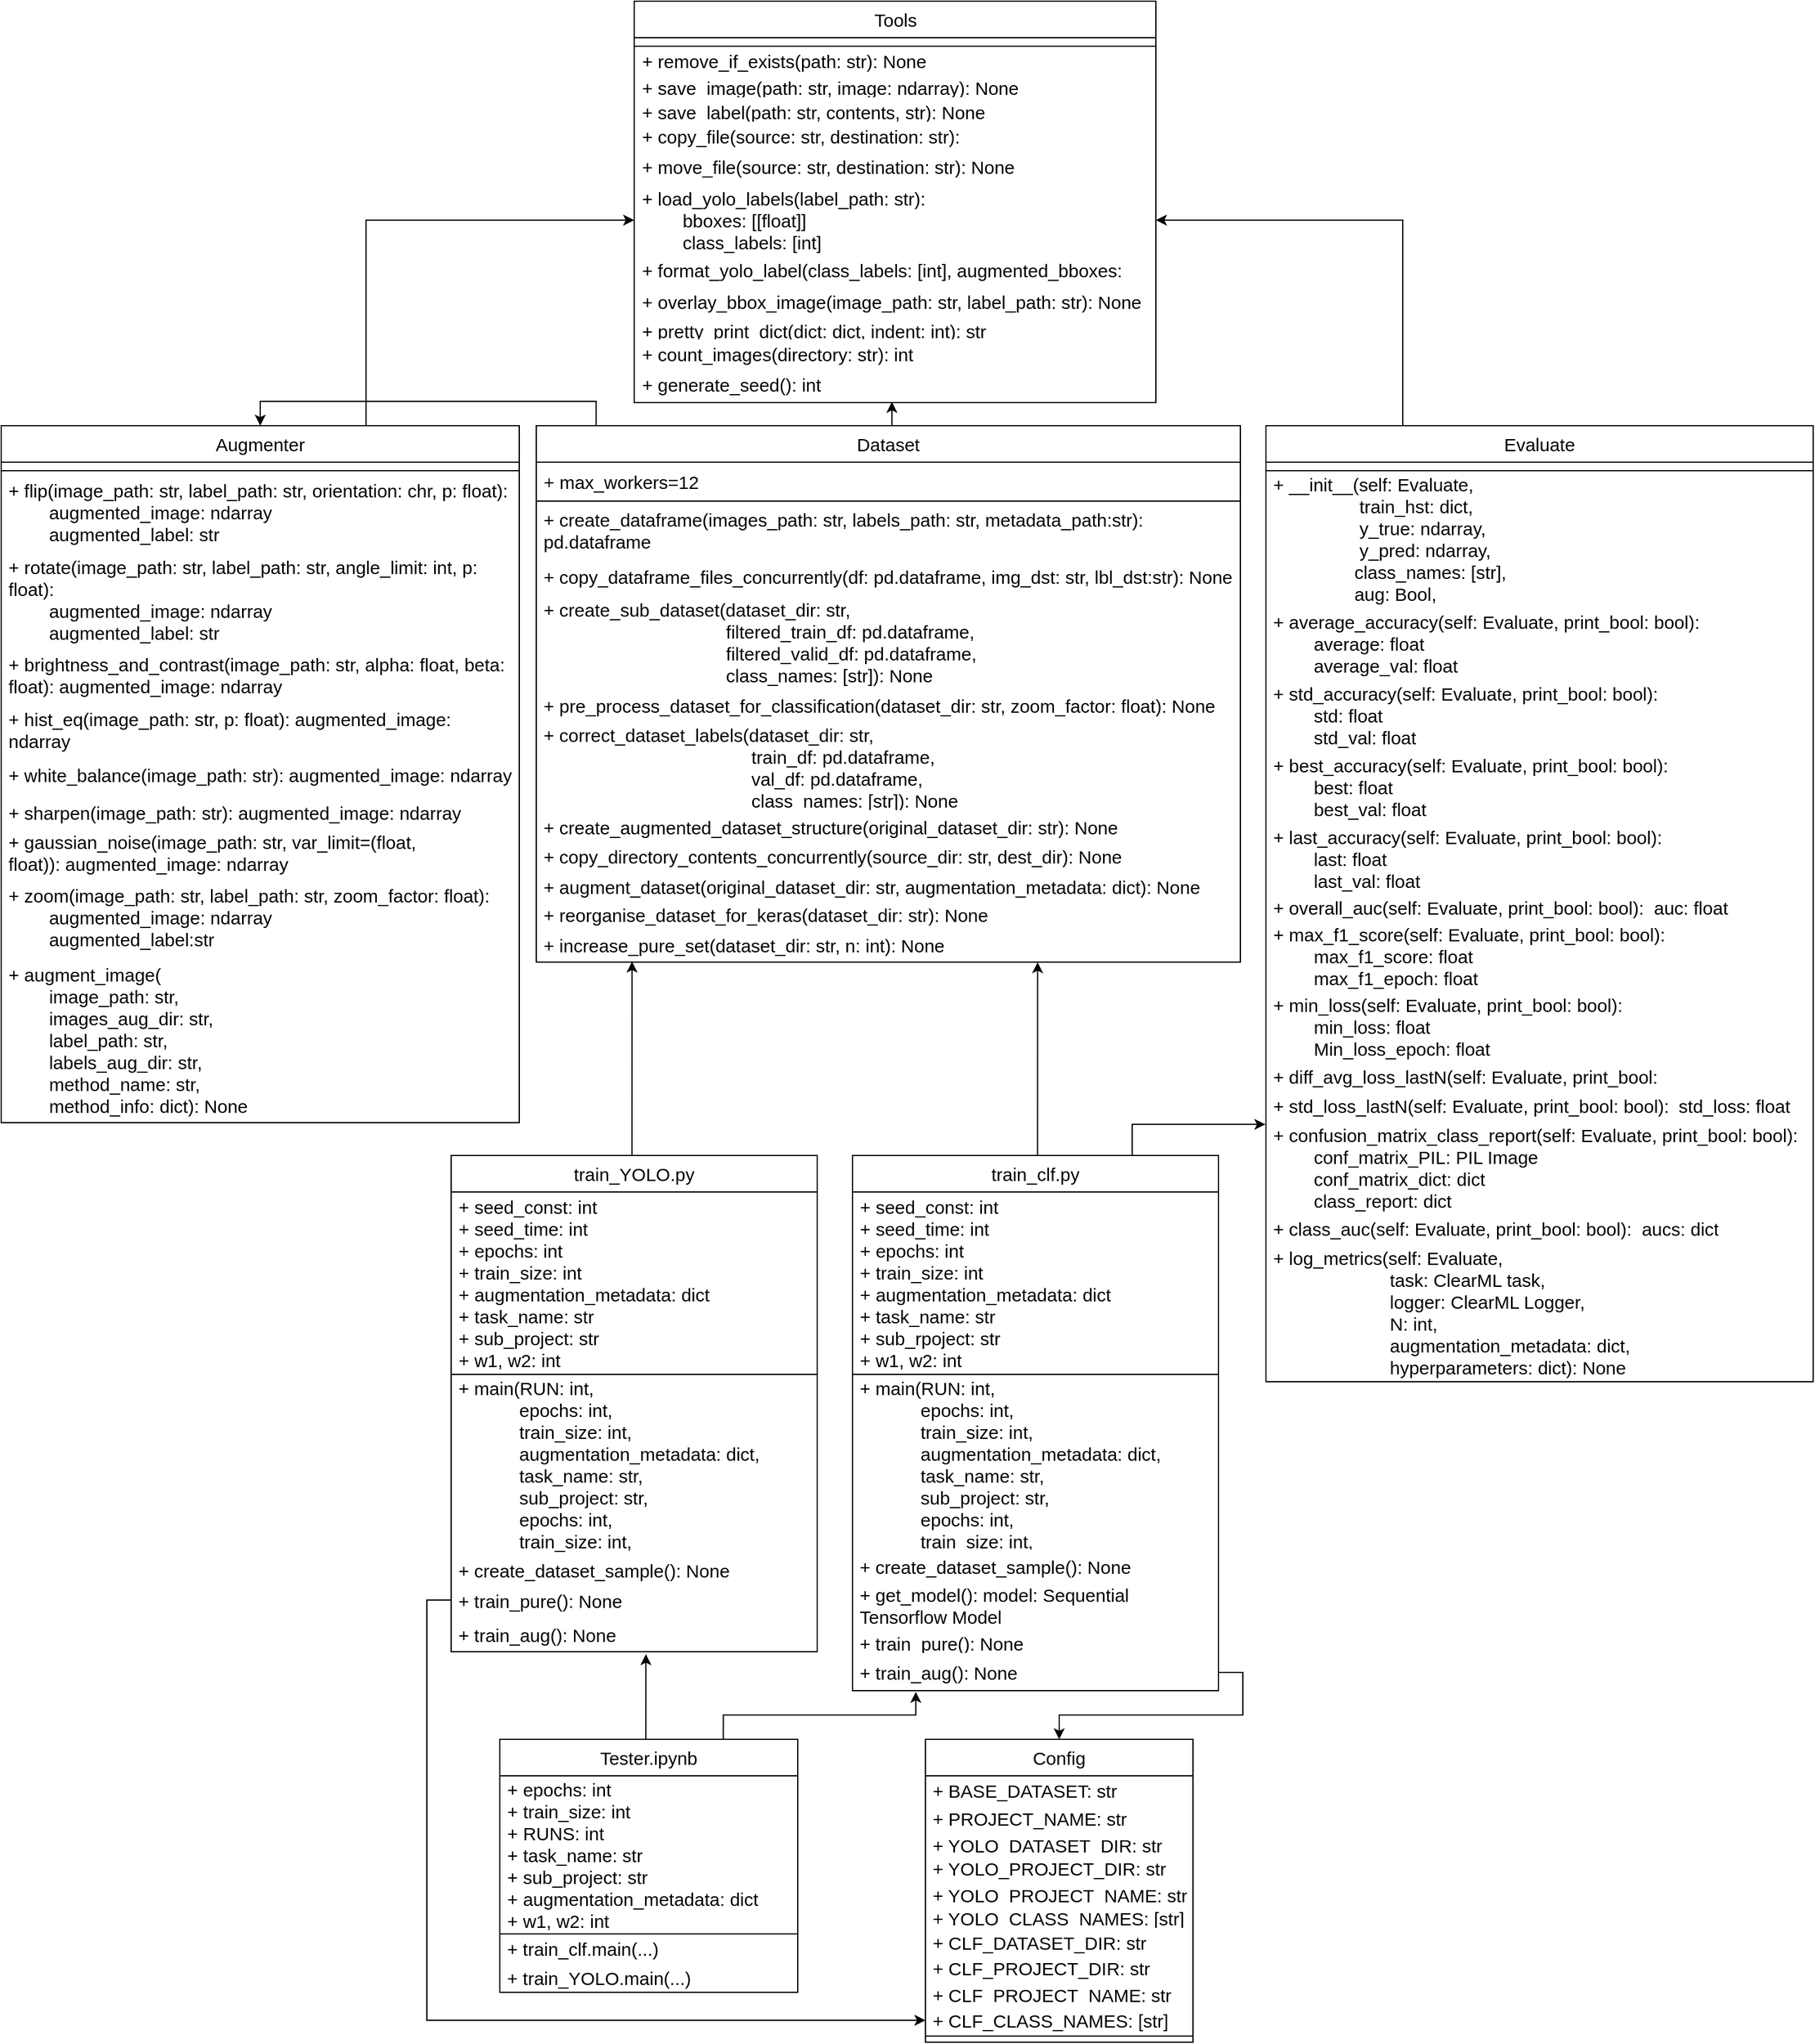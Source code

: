 <mxfile version="24.4.8" type="device">
  <diagram name="Page-1" id="jwdiSO0T2RPL26EpH5Y4">
    <mxGraphModel dx="4148" dy="2392" grid="0" gridSize="10" guides="1" tooltips="1" connect="1" arrows="1" fold="1" page="1" pageScale="1" pageWidth="3300" pageHeight="4681" math="0" shadow="0">
      <root>
        <mxCell id="0" />
        <mxCell id="1" parent="0" />
        <mxCell id="nGlid799hZtoj7pSC51s-5" value="Tools" style="swimlane;fontStyle=0;childLayout=stackLayout;horizontal=1;startSize=30;horizontalStack=0;resizeParent=1;resizeParentMax=0;resizeLast=0;collapsible=1;marginBottom=0;whiteSpace=wrap;html=1;fontSize=15;" parent="1" vertex="1">
          <mxGeometry x="950.5" y="21" width="429" height="330" as="geometry">
            <mxRectangle x="72" y="30" width="63" height="30" as="alternateBounds" />
          </mxGeometry>
        </mxCell>
        <mxCell id="nGlid799hZtoj7pSC51s-9" value="" style="rounded=0;whiteSpace=wrap;html=1;fontStyle=0;fontSize=15;" parent="nGlid799hZtoj7pSC51s-5" vertex="1">
          <mxGeometry y="30" width="429" height="7" as="geometry" />
        </mxCell>
        <mxCell id="nGlid799hZtoj7pSC51s-6" value="+ remove_if_exists(path: str): None" style="text;strokeColor=none;fillColor=none;align=left;verticalAlign=middle;spacingLeft=4;spacingRight=4;overflow=hidden;points=[[0,0.5],[1,0.5]];portConstraint=eastwest;rotatable=0;whiteSpace=wrap;html=1;fontStyle=0;fontSize=15;" parent="nGlid799hZtoj7pSC51s-5" vertex="1">
          <mxGeometry y="37" width="429" height="23" as="geometry" />
        </mxCell>
        <mxCell id="nGlid799hZtoj7pSC51s-7" value="+ save_image(path: str, image: ndarray): None" style="text;strokeColor=none;fillColor=none;align=left;verticalAlign=middle;spacingLeft=4;spacingRight=4;overflow=hidden;points=[[0,0.5],[1,0.5]];portConstraint=eastwest;rotatable=0;whiteSpace=wrap;html=1;fontStyle=0;fontSize=15;" parent="nGlid799hZtoj7pSC51s-5" vertex="1">
          <mxGeometry y="60" width="429" height="20" as="geometry" />
        </mxCell>
        <mxCell id="nGlid799hZtoj7pSC51s-8" value="+ save_label(path: str, contents, str): None" style="text;strokeColor=none;fillColor=none;align=left;verticalAlign=middle;spacingLeft=4;spacingRight=4;overflow=hidden;points=[[0,0.5],[1,0.5]];portConstraint=eastwest;rotatable=0;whiteSpace=wrap;html=1;fontStyle=0;fontSize=15;" parent="nGlid799hZtoj7pSC51s-5" vertex="1">
          <mxGeometry y="80" width="429" height="20" as="geometry" />
        </mxCell>
        <mxCell id="nGlid799hZtoj7pSC51s-13" value="+ copy_file(source: str, destination: str): None&lt;span style=&quot;color: rgba(0, 0, 0, 0); font-family: monospace; font-size: 15px; text-wrap: nowrap;&quot;&gt;%3CmxGraphModel%3E%3Croot%3E%3CmxCell%20id%3D%220%22%2F%3E%3CmxCell%20id%3D%221%22%20parent%3D%220%22%2F%3E%3CmxCell%20id%3D%222%22%20value%3D%22%2B%20save_label(path%2C%20contents)%22%20style%3D%22text%3BstrokeColor%3Dnone%3BfillColor%3Dnone%3Balign%3Dleft%3BverticalAlign%3Dmiddle%3BspacingLeft%3D4%3BspacingRight%3D4%3Boverflow%3Dhidden%3Bpoints%3D%5B%5B0%2C0.5%5D%2C%5B1%2C0.5%5D%5D%3BportConstraint%3Deastwest%3Brotatable%3D0%3BwhiteSpace%3Dwrap%3Bhtml%3D1%3B%22%20vertex%3D%221%22%20parent%3D%221%22%3E%3CmxGeometry%20x%3D%2272%22%20y%3D%22127%22%20width%3D%22248%22%20height%3D%2230%22%20as%3D%22geometry%22%2F%3E%3C%2FmxCell%3E%3C%2Froot%3E%3C%2FmxGraphModel%3E&lt;/span&gt;" style="text;strokeColor=none;fillColor=none;align=left;verticalAlign=middle;spacingLeft=4;spacingRight=4;overflow=hidden;points=[[0,0.5],[1,0.5]];portConstraint=eastwest;rotatable=0;whiteSpace=wrap;html=1;fontStyle=0;fontSize=15;" parent="nGlid799hZtoj7pSC51s-5" vertex="1">
          <mxGeometry y="100" width="429" height="22" as="geometry" />
        </mxCell>
        <mxCell id="nGlid799hZtoj7pSC51s-14" value="+ move_file(source: str, destination: str): None" style="text;strokeColor=none;fillColor=none;align=left;verticalAlign=middle;spacingLeft=4;spacingRight=4;overflow=hidden;points=[[0,0.5],[1,0.5]];portConstraint=eastwest;rotatable=0;whiteSpace=wrap;html=1;fontStyle=0;fontSize=15;" parent="nGlid799hZtoj7pSC51s-5" vertex="1">
          <mxGeometry y="122" width="429" height="28" as="geometry" />
        </mxCell>
        <mxCell id="nGlid799hZtoj7pSC51s-15" value="+ load_yolo_labels(label_path: str): &lt;br style=&quot;font-size: 15px;&quot;&gt;&lt;span style=&quot;white-space: pre; font-size: 15px;&quot;&gt;&#x9;&lt;/span&gt;bboxes: [[float]]&lt;br style=&quot;font-size: 15px;&quot;&gt;&lt;span style=&quot;white-space: pre; font-size: 15px;&quot;&gt;&#x9;&lt;/span&gt;class_labels: [int]" style="text;strokeColor=none;fillColor=none;align=left;verticalAlign=middle;spacingLeft=4;spacingRight=4;overflow=hidden;points=[[0,0.5],[1,0.5]];portConstraint=eastwest;rotatable=0;whiteSpace=wrap;html=1;fontStyle=0;fontSize=15;" parent="nGlid799hZtoj7pSC51s-5" vertex="1">
          <mxGeometry y="150" width="429" height="60" as="geometry" />
        </mxCell>
        <mxCell id="nGlid799hZtoj7pSC51s-16" value="+ format_yolo_label(class_labels: [int], augmented_bboxes: [[float]]): str" style="text;strokeColor=none;fillColor=none;align=left;verticalAlign=middle;spacingLeft=4;spacingRight=4;overflow=hidden;points=[[0,0.5],[1,0.5]];portConstraint=eastwest;rotatable=0;whiteSpace=wrap;html=1;fontStyle=0;fontSize=15;" parent="nGlid799hZtoj7pSC51s-5" vertex="1">
          <mxGeometry y="210" width="429" height="23" as="geometry" />
        </mxCell>
        <mxCell id="nGlid799hZtoj7pSC51s-17" value="+ overlay_bbox_image(image_path: str, label_path: str): None" style="text;strokeColor=none;fillColor=none;align=left;verticalAlign=middle;spacingLeft=4;spacingRight=4;overflow=hidden;points=[[0,0.5],[1,0.5]];portConstraint=eastwest;rotatable=0;whiteSpace=wrap;html=1;fontStyle=0;fontSize=15;" parent="nGlid799hZtoj7pSC51s-5" vertex="1">
          <mxGeometry y="233" width="429" height="27" as="geometry" />
        </mxCell>
        <mxCell id="nGlid799hZtoj7pSC51s-18" value="+ pretty_print_dict(dict: dict, indent: int): str" style="text;strokeColor=none;fillColor=none;align=left;verticalAlign=middle;spacingLeft=4;spacingRight=4;overflow=hidden;points=[[0,0.5],[1,0.5]];portConstraint=eastwest;rotatable=0;whiteSpace=wrap;html=1;fontStyle=0;fontSize=15;" parent="nGlid799hZtoj7pSC51s-5" vertex="1">
          <mxGeometry y="260" width="429" height="19" as="geometry" />
        </mxCell>
        <mxCell id="nGlid799hZtoj7pSC51s-19" value="+ count_images(directory: str): int" style="text;strokeColor=none;fillColor=none;align=left;verticalAlign=middle;spacingLeft=4;spacingRight=4;overflow=hidden;points=[[0,0.5],[1,0.5]];portConstraint=eastwest;rotatable=0;whiteSpace=wrap;html=1;fontStyle=0;fontSize=15;" parent="nGlid799hZtoj7pSC51s-5" vertex="1">
          <mxGeometry y="279" width="429" height="21" as="geometry" />
        </mxCell>
        <mxCell id="nGlid799hZtoj7pSC51s-20" value="+ generate_seed(): int" style="text;strokeColor=none;fillColor=none;align=left;verticalAlign=middle;spacingLeft=4;spacingRight=4;overflow=hidden;points=[[0,0.5],[1,0.5]];portConstraint=eastwest;rotatable=0;whiteSpace=wrap;html=1;fontStyle=0;fontSize=15;" parent="nGlid799hZtoj7pSC51s-5" vertex="1">
          <mxGeometry y="300" width="429" height="30" as="geometry" />
        </mxCell>
        <mxCell id="xS9U4MmgXTDxuair34R1-1" style="edgeStyle=orthogonalEdgeStyle;rounded=0;orthogonalLoop=1;jettySize=auto;html=1;exitX=0.75;exitY=0;exitDx=0;exitDy=0;entryX=0;entryY=0.5;entryDx=0;entryDy=0;" parent="1" source="nGlid799hZtoj7pSC51s-21" target="nGlid799hZtoj7pSC51s-15" edge="1">
          <mxGeometry relative="1" as="geometry">
            <Array as="points">
              <mxPoint x="730" y="370" />
              <mxPoint x="730" y="201" />
            </Array>
          </mxGeometry>
        </mxCell>
        <mxCell id="nGlid799hZtoj7pSC51s-21" value="Augmenter" style="swimlane;fontStyle=0;childLayout=stackLayout;horizontal=1;startSize=30;horizontalStack=0;resizeParent=1;resizeParentMax=0;resizeLast=0;collapsible=1;marginBottom=0;whiteSpace=wrap;html=1;fontSize=15;" parent="1" vertex="1">
          <mxGeometry x="430" y="370" width="426" height="573" as="geometry">
            <mxRectangle x="72" y="30" width="63" height="30" as="alternateBounds" />
          </mxGeometry>
        </mxCell>
        <mxCell id="nGlid799hZtoj7pSC51s-22" value="" style="rounded=0;whiteSpace=wrap;html=1;fontStyle=0;fontSize=15;" parent="nGlid799hZtoj7pSC51s-21" vertex="1">
          <mxGeometry y="30" width="426" height="7" as="geometry" />
        </mxCell>
        <mxCell id="nGlid799hZtoj7pSC51s-23" value="+ flip(image_path: str, label_path: str, orientation: chr, p: float):&lt;br style=&quot;font-size: 15px;&quot;&gt;&lt;span style=&quot;white-space: pre; font-size: 15px;&quot;&gt;&#x9;&lt;/span&gt;augmented_image: ndarray&lt;div style=&quot;font-size: 15px;&quot;&gt;&lt;span style=&quot;white-space: pre; font-size: 15px;&quot;&gt;&#x9;&lt;/span&gt;augmented_label: str&lt;br style=&quot;font-size: 15px;&quot;&gt;&lt;/div&gt;" style="text;strokeColor=none;fillColor=none;align=left;verticalAlign=middle;spacingLeft=4;spacingRight=4;overflow=hidden;points=[[0,0.5],[1,0.5]];portConstraint=eastwest;rotatable=0;whiteSpace=wrap;html=1;fontStyle=0;fontSize=15;" parent="nGlid799hZtoj7pSC51s-21" vertex="1">
          <mxGeometry y="37" width="426" height="68" as="geometry" />
        </mxCell>
        <mxCell id="nGlid799hZtoj7pSC51s-34" value="+ rotate(image_path: str, label_path: str, angle_limit: int, p: float):&lt;br style=&quot;font-size: 15px;&quot;&gt;&lt;span style=&quot;white-space: pre; font-size: 15px;&quot;&gt;&#x9;&lt;/span&gt;augmented_image: ndarray&lt;div style=&quot;font-size: 15px;&quot;&gt;&lt;span style=&quot;white-space: pre; font-size: 15px;&quot;&gt;&#x9;&lt;/span&gt;augmented_label: str&lt;br style=&quot;font-size: 15px;&quot;&gt;&lt;/div&gt;" style="text;strokeColor=none;fillColor=none;align=left;verticalAlign=middle;spacingLeft=4;spacingRight=4;overflow=hidden;points=[[0,0.5],[1,0.5]];portConstraint=eastwest;rotatable=0;whiteSpace=wrap;html=1;fontStyle=0;fontSize=15;" parent="nGlid799hZtoj7pSC51s-21" vertex="1">
          <mxGeometry y="105" width="426" height="75" as="geometry" />
        </mxCell>
        <mxCell id="nGlid799hZtoj7pSC51s-35" value="+ brightness_and_contrast(image_path: str, alpha: float, beta: float):&amp;nbsp;augmented_image: ndarray" style="text;strokeColor=none;fillColor=none;align=left;verticalAlign=middle;spacingLeft=4;spacingRight=4;overflow=hidden;points=[[0,0.5],[1,0.5]];portConstraint=eastwest;rotatable=0;whiteSpace=wrap;html=1;fontStyle=0;fontSize=15;" parent="nGlid799hZtoj7pSC51s-21" vertex="1">
          <mxGeometry y="180" width="426" height="50" as="geometry" />
        </mxCell>
        <mxCell id="nGlid799hZtoj7pSC51s-36" value="+ hist_eq(image_path: str, p: float): augmented_image: ndarray" style="text;strokeColor=none;fillColor=none;align=left;verticalAlign=middle;spacingLeft=4;spacingRight=4;overflow=hidden;points=[[0,0.5],[1,0.5]];portConstraint=eastwest;rotatable=0;whiteSpace=wrap;html=1;fontStyle=0;fontSize=15;" parent="nGlid799hZtoj7pSC51s-21" vertex="1">
          <mxGeometry y="230" width="426" height="40" as="geometry" />
        </mxCell>
        <mxCell id="nGlid799hZtoj7pSC51s-37" value="+ white_balance(image_path: str): augmented_image: ndarray" style="text;strokeColor=none;fillColor=none;align=left;verticalAlign=middle;spacingLeft=4;spacingRight=4;overflow=hidden;points=[[0,0.5],[1,0.5]];portConstraint=eastwest;rotatable=0;whiteSpace=wrap;html=1;fontStyle=0;fontSize=15;" parent="nGlid799hZtoj7pSC51s-21" vertex="1">
          <mxGeometry y="270" width="426" height="34" as="geometry" />
        </mxCell>
        <mxCell id="nGlid799hZtoj7pSC51s-38" value="+ sharpen(image_path: str): augmented_image: ndarray" style="text;strokeColor=none;fillColor=none;align=left;verticalAlign=middle;spacingLeft=4;spacingRight=4;overflow=hidden;points=[[0,0.5],[1,0.5]];portConstraint=eastwest;rotatable=0;whiteSpace=wrap;html=1;fontStyle=0;fontSize=15;" parent="nGlid799hZtoj7pSC51s-21" vertex="1">
          <mxGeometry y="304" width="426" height="27" as="geometry" />
        </mxCell>
        <mxCell id="nGlid799hZtoj7pSC51s-39" value="+ gaussian_noise(image_path: str, var_limit=(float, float)):&amp;nbsp;augmented_image: ndarray" style="text;strokeColor=none;fillColor=none;align=left;verticalAlign=middle;spacingLeft=4;spacingRight=4;overflow=hidden;points=[[0,0.5],[1,0.5]];portConstraint=eastwest;rotatable=0;whiteSpace=wrap;html=1;fontStyle=0;fontSize=15;" parent="nGlid799hZtoj7pSC51s-21" vertex="1">
          <mxGeometry y="331" width="426" height="40" as="geometry" />
        </mxCell>
        <mxCell id="nGlid799hZtoj7pSC51s-40" value="+ zoom(image_path: str, label_path: str, zoom_factor: float):&lt;br style=&quot;font-size: 15px;&quot;&gt;&lt;span style=&quot;white-space: pre; font-size: 15px;&quot;&gt;&#x9;&lt;/span&gt;augmented_image: ndarray&lt;div style=&quot;font-size: 15px;&quot;&gt;&lt;span style=&quot;white-space: pre; font-size: 15px;&quot;&gt;&#x9;&lt;/span&gt;augmented_label:str&lt;br style=&quot;font-size: 15px;&quot;&gt;&lt;/div&gt;" style="text;strokeColor=none;fillColor=none;align=left;verticalAlign=middle;spacingLeft=4;spacingRight=4;overflow=hidden;points=[[0,0.5],[1,0.5]];portConstraint=eastwest;rotatable=0;whiteSpace=wrap;html=1;fontStyle=0;fontSize=15;" parent="nGlid799hZtoj7pSC51s-21" vertex="1">
          <mxGeometry y="371" width="426" height="66" as="geometry" />
        </mxCell>
        <mxCell id="nGlid799hZtoj7pSC51s-42" value="+ augment_image(&lt;div style=&quot;font-size: 15px;&quot;&gt;&lt;span style=&quot;white-space: pre; font-size: 15px;&quot;&gt;&#x9;&lt;/span&gt;image_path: str,&amp;nbsp;&lt;/div&gt;&lt;div style=&quot;font-size: 15px;&quot;&gt;&lt;span style=&quot;white-space: pre; font-size: 15px;&quot;&gt;&#x9;&lt;/span&gt;images_aug_dir: str,&amp;nbsp;&lt;/div&gt;&lt;div style=&quot;font-size: 15px;&quot;&gt;&lt;span style=&quot;white-space: pre; font-size: 15px;&quot;&gt;&#x9;&lt;/span&gt;label_path: str,&lt;/div&gt;&lt;div style=&quot;font-size: 15px;&quot;&gt;&lt;span style=&quot;white-space: pre; font-size: 15px;&quot;&gt;&#x9;&lt;/span&gt;labels_aug_dir: str,&amp;nbsp;&lt;br style=&quot;font-size: 15px;&quot;&gt;&lt;/div&gt;&lt;div style=&quot;font-size: 15px;&quot;&gt;&lt;span style=&quot;white-space: pre; font-size: 15px;&quot;&gt;&#x9;&lt;/span&gt;method_name: str,&amp;nbsp;&lt;br style=&quot;font-size: 15px;&quot;&gt;&lt;/div&gt;&lt;div style=&quot;font-size: 15px;&quot;&gt;&lt;span style=&quot;white-space: pre; font-size: 15px;&quot;&gt;&#x9;&lt;/span&gt;method_info: dict): None&lt;/div&gt;" style="text;strokeColor=none;fillColor=none;align=left;verticalAlign=middle;spacingLeft=4;spacingRight=4;overflow=hidden;points=[[0,0.5],[1,0.5]];portConstraint=eastwest;rotatable=0;whiteSpace=wrap;html=1;fontStyle=0;fontSize=15;" parent="nGlid799hZtoj7pSC51s-21" vertex="1">
          <mxGeometry y="437" width="426" height="136" as="geometry" />
        </mxCell>
        <mxCell id="nGlid799hZtoj7pSC51s-43" value="Dataset" style="swimlane;fontStyle=0;childLayout=stackLayout;horizontal=1;startSize=30;horizontalStack=0;resizeParent=1;resizeParentMax=0;resizeLast=0;collapsible=1;marginBottom=0;whiteSpace=wrap;html=1;fontSize=15;" parent="1" vertex="1">
          <mxGeometry x="870" y="370" width="579" height="441" as="geometry">
            <mxRectangle x="72" y="30" width="63" height="30" as="alternateBounds" />
          </mxGeometry>
        </mxCell>
        <mxCell id="nGlid799hZtoj7pSC51s-44" value="&amp;nbsp;+ max_workers=12" style="rounded=0;whiteSpace=wrap;html=1;align=left;fontStyle=0;fontSize=15;" parent="nGlid799hZtoj7pSC51s-43" vertex="1">
          <mxGeometry y="30" width="579" height="32" as="geometry" />
        </mxCell>
        <mxCell id="nGlid799hZtoj7pSC51s-55" value="+ create_dataframe(images_path: str, labels_path: str, metadata_path:str): pd.dataframe" style="text;strokeColor=none;fillColor=none;align=left;verticalAlign=middle;spacingLeft=4;spacingRight=4;overflow=hidden;points=[[0,0.5],[1,0.5]];portConstraint=eastwest;rotatable=0;whiteSpace=wrap;html=1;fontStyle=0;fontSize=15;" parent="nGlid799hZtoj7pSC51s-43" vertex="1">
          <mxGeometry y="62" width="579" height="48" as="geometry" />
        </mxCell>
        <mxCell id="nGlid799hZtoj7pSC51s-58" value="+ copy_dataframe_files_concurrently(df: pd.dataframe, img_dst: str, lbl_dst:str): None" style="text;strokeColor=none;fillColor=none;align=left;verticalAlign=middle;spacingLeft=4;spacingRight=4;overflow=hidden;points=[[0,0.5],[1,0.5]];portConstraint=eastwest;rotatable=0;whiteSpace=wrap;html=1;fontStyle=0;fontSize=15;" parent="nGlid799hZtoj7pSC51s-43" vertex="1">
          <mxGeometry y="110" width="579" height="28" as="geometry" />
        </mxCell>
        <mxCell id="nGlid799hZtoj7pSC51s-59" value="+ create_sub_dataset(dataset_dir: str,&lt;div style=&quot;font-size: 15px;&quot;&gt;&lt;span style=&quot;white-space: pre; font-size: 15px;&quot;&gt;&#x9;&lt;/span&gt;&lt;span style=&quot;white-space: pre; font-size: 15px;&quot;&gt;&#x9;&lt;/span&gt;&lt;span style=&quot;white-space: pre; font-size: 15px;&quot;&gt;&#x9;&lt;/span&gt;&lt;span style=&quot;white-space: pre; font-size: 15px;&quot;&gt;&#x9;&lt;/span&gt;&amp;nbsp; &amp;nbsp; filtered_train_df: pd.dataframe,&amp;nbsp;&lt;/div&gt;&lt;div style=&quot;font-size: 15px;&quot;&gt;&lt;span style=&quot;white-space: pre; font-size: 15px;&quot;&gt;&#x9;&lt;/span&gt;&lt;span style=&quot;white-space: pre; font-size: 15px;&quot;&gt;&#x9;&lt;/span&gt;&lt;span style=&quot;white-space: pre; font-size: 15px;&quot;&gt;&#x9;&lt;/span&gt;&lt;span style=&quot;white-space: pre; font-size: 15px;&quot;&gt;&#x9;&lt;/span&gt;&amp;nbsp; &amp;nbsp; filtered_valid_df: pd.dataframe,&lt;/div&gt;&lt;div style=&quot;font-size: 15px;&quot;&gt;&lt;span style=&quot;white-space: pre; font-size: 15px;&quot;&gt;&#x9;&lt;/span&gt;&lt;span style=&quot;white-space: pre; font-size: 15px;&quot;&gt;&#x9;&lt;/span&gt;&lt;span style=&quot;white-space: pre; font-size: 15px;&quot;&gt;&#x9;&lt;/span&gt;&lt;span style=&quot;white-space: pre; font-size: 15px;&quot;&gt;&#x9;&lt;/span&gt;&amp;nbsp; &amp;nbsp; class_names: [str]): None&lt;/div&gt;" style="text;strokeColor=none;fillColor=none;align=left;verticalAlign=middle;spacingLeft=4;spacingRight=4;overflow=hidden;points=[[0,0.5],[1,0.5]];portConstraint=eastwest;rotatable=0;whiteSpace=wrap;html=1;fontStyle=0;fontSize=15;" parent="nGlid799hZtoj7pSC51s-43" vertex="1">
          <mxGeometry y="138" width="579" height="79" as="geometry" />
        </mxCell>
        <mxCell id="nGlid799hZtoj7pSC51s-60" value="+ pre_process_dataset_for_classification(dataset_dir: str,&amp;nbsp;&lt;span style=&quot;background-color: initial; font-size: 15px;&quot;&gt;zoom_factor: float&lt;/span&gt;&lt;span style=&quot;background-color: initial; font-size: 15px;&quot;&gt;): None&lt;/span&gt;" style="text;strokeColor=none;fillColor=none;align=left;verticalAlign=middle;spacingLeft=4;spacingRight=4;overflow=hidden;points=[[0,0.5],[1,0.5]];portConstraint=eastwest;rotatable=0;whiteSpace=wrap;html=1;fontStyle=0;fontSize=15;" parent="nGlid799hZtoj7pSC51s-43" vertex="1">
          <mxGeometry y="217" width="579" height="26" as="geometry" />
        </mxCell>
        <mxCell id="nGlid799hZtoj7pSC51s-61" value="+ correct_dataset_labels(dataset_dir: str,&lt;div style=&quot;font-size: 15px;&quot;&gt;&lt;span style=&quot;white-space: pre; font-size: 15px;&quot;&gt;&#x9;&lt;/span&gt;&lt;span style=&quot;white-space: pre; font-size: 15px;&quot;&gt;&#x9;&lt;/span&gt;&lt;span style=&quot;white-space: pre; font-size: 15px;&quot;&gt;&#x9;&lt;/span&gt;&lt;span style=&quot;white-space: pre; font-size: 15px;&quot;&gt;&#x9;&lt;/span&gt;&amp;nbsp; &amp;nbsp; &amp;nbsp; &amp;nbsp; &amp;nbsp;train_df: pd.dataframe,&amp;nbsp;&lt;/div&gt;&lt;div style=&quot;font-size: 15px;&quot;&gt;&lt;span style=&quot;white-space: pre; font-size: 15px;&quot;&gt;&#x9;&lt;/span&gt;&lt;span style=&quot;white-space: pre; font-size: 15px;&quot;&gt;&#x9;&lt;/span&gt;&lt;span style=&quot;white-space: pre; font-size: 15px;&quot;&gt;&#x9;&lt;/span&gt;&lt;span style=&quot;white-space: pre; font-size: 15px;&quot;&gt;&#x9;&lt;/span&gt;&amp;nbsp; &amp;nbsp; &amp;nbsp; &amp;nbsp; &amp;nbsp;val_df: pd.dataframe,&lt;/div&gt;&lt;div style=&quot;font-size: 15px;&quot;&gt;&lt;span style=&quot;white-space: pre; font-size: 15px;&quot;&gt;&#x9;&lt;/span&gt;&lt;span style=&quot;white-space: pre; font-size: 15px;&quot;&gt;&#x9;&lt;/span&gt;&lt;span style=&quot;white-space: pre; font-size: 15px;&quot;&gt;&#x9;&lt;/span&gt;&lt;span style=&quot;white-space: pre; font-size: 15px;&quot;&gt;&#x9;&lt;/span&gt;&amp;nbsp; &amp;nbsp; &amp;nbsp; &amp;nbsp; &amp;nbsp;class_names: [str]): None&lt;/div&gt;" style="text;strokeColor=none;fillColor=none;align=left;verticalAlign=middle;spacingLeft=4;spacingRight=4;overflow=hidden;points=[[0,0.5],[1,0.5]];portConstraint=eastwest;rotatable=0;whiteSpace=wrap;html=1;fontStyle=0;fontSize=15;" parent="nGlid799hZtoj7pSC51s-43" vertex="1">
          <mxGeometry y="243" width="579" height="74" as="geometry" />
        </mxCell>
        <mxCell id="nGlid799hZtoj7pSC51s-62" value="+ create_augmented_dataset_structure(original_dataset_dir: str): None" style="text;strokeColor=none;fillColor=none;align=left;verticalAlign=middle;spacingLeft=4;spacingRight=4;overflow=hidden;points=[[0,0.5],[1,0.5]];portConstraint=eastwest;rotatable=0;whiteSpace=wrap;html=1;fontStyle=0;fontSize=15;" parent="nGlid799hZtoj7pSC51s-43" vertex="1">
          <mxGeometry y="317" width="579" height="25" as="geometry" />
        </mxCell>
        <mxCell id="nGlid799hZtoj7pSC51s-63" value="+ copy_directory_contents_concurrently(source_dir: str, dest_dir): None" style="text;strokeColor=none;fillColor=none;align=left;verticalAlign=middle;spacingLeft=4;spacingRight=4;overflow=hidden;points=[[0,0.5],[1,0.5]];portConstraint=eastwest;rotatable=0;whiteSpace=wrap;html=1;fontStyle=0;fontSize=15;" parent="nGlid799hZtoj7pSC51s-43" vertex="1">
          <mxGeometry y="342" width="579" height="24" as="geometry" />
        </mxCell>
        <mxCell id="nGlid799hZtoj7pSC51s-64" value="+ augment_dataset(original_dataset_dir: str, augmentation_metadata: dict): None" style="text;strokeColor=none;fillColor=none;align=left;verticalAlign=middle;spacingLeft=4;spacingRight=4;overflow=hidden;points=[[0,0.5],[1,0.5]];portConstraint=eastwest;rotatable=0;whiteSpace=wrap;html=1;fontStyle=0;fontSize=15;" parent="nGlid799hZtoj7pSC51s-43" vertex="1">
          <mxGeometry y="366" width="579" height="25" as="geometry" />
        </mxCell>
        <mxCell id="nGlid799hZtoj7pSC51s-66" value="+ reorganise_dataset_for_keras(dataset_dir: str): None" style="text;strokeColor=none;fillColor=none;align=left;verticalAlign=middle;spacingLeft=4;spacingRight=4;overflow=hidden;points=[[0,0.5],[1,0.5]];portConstraint=eastwest;rotatable=0;whiteSpace=wrap;html=1;fontStyle=0;fontSize=15;" parent="nGlid799hZtoj7pSC51s-43" vertex="1">
          <mxGeometry y="391" width="579" height="22" as="geometry" />
        </mxCell>
        <mxCell id="oV85DCt09_R3GapRd5gg-1" value="+ increase_pure_set(dataset_dir: str, n: int): None" style="text;strokeColor=none;fillColor=none;align=left;verticalAlign=middle;spacingLeft=4;spacingRight=4;overflow=hidden;points=[[0,0.5],[1,0.5]];portConstraint=eastwest;rotatable=0;whiteSpace=wrap;html=1;fontStyle=0;fontSize=15;" parent="nGlid799hZtoj7pSC51s-43" vertex="1">
          <mxGeometry y="413" width="579" height="28" as="geometry" />
        </mxCell>
        <mxCell id="nGlid799hZtoj7pSC51s-67" value="Config" style="swimlane;fontStyle=0;childLayout=stackLayout;horizontal=1;startSize=30;horizontalStack=0;resizeParent=1;resizeParentMax=0;resizeLast=0;collapsible=1;marginBottom=0;whiteSpace=wrap;html=1;fontSize=15;" parent="1" vertex="1">
          <mxGeometry x="1190" y="1450" width="220" height="249" as="geometry">
            <mxRectangle x="72" y="30" width="63" height="30" as="alternateBounds" />
          </mxGeometry>
        </mxCell>
        <mxCell id="nGlid799hZtoj7pSC51s-69" value="+ BASE_DATASET: str" style="text;strokeColor=none;fillColor=none;align=left;verticalAlign=middle;spacingLeft=4;spacingRight=4;overflow=hidden;points=[[0,0.5],[1,0.5]];portConstraint=eastwest;rotatable=0;whiteSpace=wrap;html=1;fontStyle=0;fontSize=15;" parent="nGlid799hZtoj7pSC51s-67" vertex="1">
          <mxGeometry y="30" width="220" height="24" as="geometry" />
        </mxCell>
        <mxCell id="nGlid799hZtoj7pSC51s-80" value="+ PROJECT_NAME: str" style="text;strokeColor=none;fillColor=none;align=left;verticalAlign=middle;spacingLeft=4;spacingRight=4;overflow=hidden;points=[[0,0.5],[1,0.5]];portConstraint=eastwest;rotatable=0;whiteSpace=wrap;html=1;fontStyle=0;fontSize=15;" parent="nGlid799hZtoj7pSC51s-67" vertex="1">
          <mxGeometry y="54" width="220" height="22" as="geometry" />
        </mxCell>
        <mxCell id="nGlid799hZtoj7pSC51s-81" value="+ YOLO_DATASET_DIR: str" style="text;strokeColor=none;fillColor=none;align=left;verticalAlign=middle;spacingLeft=4;spacingRight=4;overflow=hidden;points=[[0,0.5],[1,0.5]];portConstraint=eastwest;rotatable=0;whiteSpace=wrap;html=1;fontStyle=0;fontSize=15;" parent="nGlid799hZtoj7pSC51s-67" vertex="1">
          <mxGeometry y="76" width="220" height="19" as="geometry" />
        </mxCell>
        <mxCell id="nGlid799hZtoj7pSC51s-82" value="+ YOLO_PROJECT_DIR: str" style="text;strokeColor=none;fillColor=none;align=left;verticalAlign=middle;spacingLeft=4;spacingRight=4;overflow=hidden;points=[[0,0.5],[1,0.5]];portConstraint=eastwest;rotatable=0;whiteSpace=wrap;html=1;fontStyle=0;fontSize=15;" parent="nGlid799hZtoj7pSC51s-67" vertex="1">
          <mxGeometry y="95" width="220" height="22" as="geometry" />
        </mxCell>
        <mxCell id="nGlid799hZtoj7pSC51s-83" value="+ YOLO_PROJECT_NAME: str" style="text;strokeColor=none;fillColor=none;align=left;verticalAlign=middle;spacingLeft=4;spacingRight=4;overflow=hidden;points=[[0,0.5],[1,0.5]];portConstraint=eastwest;rotatable=0;whiteSpace=wrap;html=1;fontStyle=0;fontSize=15;" parent="nGlid799hZtoj7pSC51s-67" vertex="1">
          <mxGeometry y="117" width="220" height="19" as="geometry" />
        </mxCell>
        <mxCell id="nGlid799hZtoj7pSC51s-84" value="+ YOLO_CLASS_NAMES: [str]" style="text;strokeColor=none;fillColor=none;align=left;verticalAlign=middle;spacingLeft=4;spacingRight=4;overflow=hidden;points=[[0,0.5],[1,0.5]];portConstraint=eastwest;rotatable=0;whiteSpace=wrap;html=1;fontStyle=0;fontSize=15;" parent="nGlid799hZtoj7pSC51s-67" vertex="1">
          <mxGeometry y="136" width="220" height="20" as="geometry" />
        </mxCell>
        <mxCell id="nGlid799hZtoj7pSC51s-85" value="+ CLF_DATASET_DIR: str" style="text;strokeColor=none;fillColor=none;align=left;verticalAlign=middle;spacingLeft=4;spacingRight=4;overflow=hidden;points=[[0,0.5],[1,0.5]];portConstraint=eastwest;rotatable=0;whiteSpace=wrap;html=1;fontStyle=0;fontSize=15;" parent="nGlid799hZtoj7pSC51s-67" vertex="1">
          <mxGeometry y="156" width="220" height="21" as="geometry" />
        </mxCell>
        <mxCell id="nGlid799hZtoj7pSC51s-86" value="+ CLF_PROJECT_DIR: str" style="text;strokeColor=none;fillColor=none;align=left;verticalAlign=middle;spacingLeft=4;spacingRight=4;overflow=hidden;points=[[0,0.5],[1,0.5]];portConstraint=eastwest;rotatable=0;whiteSpace=wrap;html=1;fontStyle=0;fontSize=15;" parent="nGlid799hZtoj7pSC51s-67" vertex="1">
          <mxGeometry y="177" width="220" height="22" as="geometry" />
        </mxCell>
        <mxCell id="nGlid799hZtoj7pSC51s-87" value="+ CLF_PROJECT_NAME: str" style="text;strokeColor=none;fillColor=none;align=left;verticalAlign=middle;spacingLeft=4;spacingRight=4;overflow=hidden;points=[[0,0.5],[1,0.5]];portConstraint=eastwest;rotatable=0;whiteSpace=wrap;html=1;fontStyle=0;fontSize=15;" parent="nGlid799hZtoj7pSC51s-67" vertex="1">
          <mxGeometry y="199" width="220" height="19" as="geometry" />
        </mxCell>
        <mxCell id="nGlid799hZtoj7pSC51s-88" value="+ CLF_CLASS_NAMES: [str]" style="text;strokeColor=none;fillColor=none;align=left;verticalAlign=middle;spacingLeft=4;spacingRight=4;overflow=hidden;points=[[0,0.5],[1,0.5]];portConstraint=eastwest;rotatable=0;whiteSpace=wrap;html=1;fontStyle=0;fontSize=15;" parent="nGlid799hZtoj7pSC51s-67" vertex="1">
          <mxGeometry y="218" width="220" height="26" as="geometry" />
        </mxCell>
        <mxCell id="nGlid799hZtoj7pSC51s-68" value="" style="rounded=0;whiteSpace=wrap;html=1;align=left;fontStyle=0;fontSize=15;" parent="nGlid799hZtoj7pSC51s-67" vertex="1">
          <mxGeometry y="244" width="220" height="5" as="geometry" />
        </mxCell>
        <mxCell id="xS9U4MmgXTDxuair34R1-2" style="edgeStyle=orthogonalEdgeStyle;rounded=0;orthogonalLoop=1;jettySize=auto;html=1;exitX=0.25;exitY=0;exitDx=0;exitDy=0;" parent="1" source="nGlid799hZtoj7pSC51s-89" target="nGlid799hZtoj7pSC51s-15" edge="1">
          <mxGeometry relative="1" as="geometry" />
        </mxCell>
        <mxCell id="nGlid799hZtoj7pSC51s-89" value="Evaluate" style="swimlane;fontStyle=0;childLayout=stackLayout;horizontal=1;startSize=30;horizontalStack=0;resizeParent=1;resizeParentMax=0;resizeLast=0;collapsible=1;marginBottom=0;whiteSpace=wrap;html=1;fontSize=15;" parent="1" vertex="1">
          <mxGeometry x="1470" y="370" width="450" height="786" as="geometry">
            <mxRectangle x="72" y="30" width="63" height="30" as="alternateBounds" />
          </mxGeometry>
        </mxCell>
        <mxCell id="nGlid799hZtoj7pSC51s-90" value="" style="rounded=0;whiteSpace=wrap;html=1;fontStyle=0;fontSize=15;" parent="nGlid799hZtoj7pSC51s-89" vertex="1">
          <mxGeometry y="30" width="450" height="7" as="geometry" />
        </mxCell>
        <mxCell id="nGlid799hZtoj7pSC51s-91" value="+ __init__(self: Evaluate, &lt;br style=&quot;font-size: 15px;&quot;&gt;&lt;span style=&quot;white-space: pre; font-size: 15px;&quot;&gt;&#x9;&lt;/span&gt;&lt;span style=&quot;white-space: pre; font-size: 15px;&quot;&gt;&#x9;&lt;/span&gt;&amp;nbsp;train_hst: dict, &lt;br style=&quot;font-size: 15px;&quot;&gt;&amp;nbsp;&lt;span style=&quot;white-space: pre; font-size: 15px;&quot;&gt;&#x9;&lt;/span&gt;&lt;span style=&quot;white-space: pre; font-size: 15px;&quot;&gt;&#x9;&lt;/span&gt;&amp;nbsp;y_true: ndarray, &lt;br style=&quot;font-size: 15px;&quot;&gt;&lt;span style=&quot;white-space: pre; font-size: 15px;&quot;&gt;&#x9;&lt;/span&gt;&lt;span style=&quot;white-space: pre; font-size: 15px;&quot;&gt;&#x9;&lt;/span&gt;&amp;nbsp;y_pred: ndarray,&amp;nbsp;&lt;div style=&quot;font-size: 15px;&quot;&gt;&lt;span style=&quot;white-space: pre; font-size: 15px;&quot;&gt;&#x9;&lt;/span&gt;&lt;span style=&quot;white-space: pre; font-size: 15px;&quot;&gt;&#x9;&lt;/span&gt;class_names: [str], &lt;br style=&quot;font-size: 15px;&quot;&gt;&lt;span style=&quot;white-space: pre; font-size: 15px;&quot;&gt;&#x9;&lt;/span&gt;&lt;span style=&quot;white-space: pre; font-size: 15px;&quot;&gt;&#x9;&lt;/span&gt;aug: Bool, &lt;br style=&quot;font-size: 15px;&quot;&gt;&lt;span style=&quot;white-space: pre; font-size: 15px;&quot;&gt;&#x9;&lt;/span&gt;&lt;span style=&quot;white-space: pre; font-size: 15px;&quot;&gt;&#x9;&lt;/span&gt;sf: int): None&amp;nbsp;&lt;/div&gt;" style="text;strokeColor=none;fillColor=none;align=left;verticalAlign=middle;spacingLeft=4;spacingRight=4;overflow=hidden;points=[[0,0.5],[1,0.5]];portConstraint=eastwest;rotatable=0;whiteSpace=wrap;html=1;fontStyle=0;fontSize=15;" parent="nGlid799hZtoj7pSC51s-89" vertex="1">
          <mxGeometry y="37" width="450" height="111" as="geometry" />
        </mxCell>
        <mxCell id="nGlid799hZtoj7pSC51s-103" value="+ average_accuracy(self: Evaluate, print_bool: bool):&amp;nbsp;&lt;div style=&quot;font-size: 15px;&quot;&gt;&lt;span style=&quot;white-space: pre; font-size: 15px;&quot;&gt;&#x9;&lt;/span&gt;average: float&lt;br style=&quot;font-size: 15px;&quot;&gt;&lt;/div&gt;&lt;div style=&quot;font-size: 15px;&quot;&gt;&lt;span style=&quot;white-space: pre; font-size: 15px;&quot;&gt;&#x9;&lt;/span&gt;average_val: float&lt;br style=&quot;font-size: 15px;&quot;&gt;&lt;/div&gt;" style="text;strokeColor=none;fillColor=none;align=left;verticalAlign=middle;spacingLeft=4;spacingRight=4;overflow=hidden;points=[[0,0.5],[1,0.5]];portConstraint=eastwest;rotatable=0;whiteSpace=wrap;html=1;fontStyle=0;fontSize=15;" parent="nGlid799hZtoj7pSC51s-89" vertex="1">
          <mxGeometry y="148" width="450" height="61" as="geometry" />
        </mxCell>
        <mxCell id="nGlid799hZtoj7pSC51s-104" value="+ std_accuracy(self: Evaluate, print_bool: bool):&amp;nbsp;&lt;div style=&quot;font-size: 15px;&quot;&gt;&lt;span style=&quot;white-space: pre; font-size: 15px;&quot;&gt;&#x9;&lt;/span&gt;std: float&lt;br style=&quot;font-size: 15px;&quot;&gt;&lt;/div&gt;&lt;div style=&quot;font-size: 15px;&quot;&gt;&lt;span style=&quot;white-space: pre; font-size: 15px;&quot;&gt;&#x9;&lt;/span&gt;std_val: float&lt;br style=&quot;font-size: 15px;&quot;&gt;&lt;/div&gt;" style="text;strokeColor=none;fillColor=none;align=left;verticalAlign=middle;spacingLeft=4;spacingRight=4;overflow=hidden;points=[[0,0.5],[1,0.5]];portConstraint=eastwest;rotatable=0;whiteSpace=wrap;html=1;fontStyle=0;fontSize=15;" parent="nGlid799hZtoj7pSC51s-89" vertex="1">
          <mxGeometry y="209" width="450" height="57" as="geometry" />
        </mxCell>
        <mxCell id="nGlid799hZtoj7pSC51s-105" value="+ best_accuracy(self: Evaluate, print_bool: bool):&amp;nbsp;&lt;div style=&quot;font-size: 15px;&quot;&gt;&lt;span style=&quot;white-space: pre; font-size: 15px;&quot;&gt;&#x9;&lt;/span&gt;best: float&lt;br style=&quot;font-size: 15px;&quot;&gt;&lt;/div&gt;&lt;div style=&quot;font-size: 15px;&quot;&gt;&lt;span style=&quot;white-space: pre; font-size: 15px;&quot;&gt;&#x9;&lt;/span&gt;best_val: float&lt;br style=&quot;font-size: 15px;&quot;&gt;&lt;/div&gt;" style="text;strokeColor=none;fillColor=none;align=left;verticalAlign=middle;spacingLeft=4;spacingRight=4;overflow=hidden;points=[[0,0.5],[1,0.5]];portConstraint=eastwest;rotatable=0;whiteSpace=wrap;html=1;fontStyle=0;fontSize=15;" parent="nGlid799hZtoj7pSC51s-89" vertex="1">
          <mxGeometry y="266" width="450" height="61" as="geometry" />
        </mxCell>
        <mxCell id="nGlid799hZtoj7pSC51s-106" value="+ last_accuracy(self: Evaluate, print_bool: bool):&amp;nbsp;&lt;div style=&quot;font-size: 15px;&quot;&gt;&lt;span style=&quot;white-space: pre; font-size: 15px;&quot;&gt;&#x9;&lt;/span&gt;last: float&lt;br style=&quot;font-size: 15px;&quot;&gt;&lt;/div&gt;&lt;div style=&quot;font-size: 15px;&quot;&gt;&lt;span style=&quot;white-space: pre; font-size: 15px;&quot;&gt;&#x9;&lt;/span&gt;last_val: float&lt;br style=&quot;font-size: 15px;&quot;&gt;&lt;/div&gt;" style="text;strokeColor=none;fillColor=none;align=left;verticalAlign=middle;spacingLeft=4;spacingRight=4;overflow=hidden;points=[[0,0.5],[1,0.5]];portConstraint=eastwest;rotatable=0;whiteSpace=wrap;html=1;fontStyle=0;fontSize=15;" parent="nGlid799hZtoj7pSC51s-89" vertex="1">
          <mxGeometry y="327" width="450" height="57" as="geometry" />
        </mxCell>
        <mxCell id="nGlid799hZtoj7pSC51s-107" value="+ overall_auc(self: Evaluate, print_bool: bool):&amp;nbsp;&amp;nbsp;&lt;span style=&quot;background-color: initial; font-size: 15px;&quot;&gt;auc: float&lt;/span&gt;" style="text;strokeColor=none;fillColor=none;align=left;verticalAlign=middle;spacingLeft=4;spacingRight=4;overflow=hidden;points=[[0,0.5],[1,0.5]];portConstraint=eastwest;rotatable=0;whiteSpace=wrap;html=1;fontStyle=0;fontSize=15;" parent="nGlid799hZtoj7pSC51s-89" vertex="1">
          <mxGeometry y="384" width="450" height="23" as="geometry" />
        </mxCell>
        <mxCell id="nGlid799hZtoj7pSC51s-108" value="+ max_f1_score(self: Evaluate, print_bool: bool):&amp;nbsp;&lt;div style=&quot;font-size: 15px;&quot;&gt;&lt;span style=&quot;white-space: pre; font-size: 15px;&quot;&gt;&#x9;&lt;/span&gt;max_f1_score: float&lt;/div&gt;&lt;div style=&quot;font-size: 15px;&quot;&gt;&lt;span style=&quot;white-space: pre; font-size: 15px;&quot;&gt;&#x9;&lt;/span&gt;max_f1_epoch: float&lt;span style=&quot;background-color: initial; white-space: pre; font-size: 15px;&quot;&gt;&#x9;&lt;/span&gt;&lt;/div&gt;" style="text;strokeColor=none;fillColor=none;align=left;verticalAlign=middle;spacingLeft=4;spacingRight=4;overflow=hidden;points=[[0,0.5],[1,0.5]];portConstraint=eastwest;rotatable=0;whiteSpace=wrap;html=1;fontStyle=0;fontSize=15;" parent="nGlid799hZtoj7pSC51s-89" vertex="1">
          <mxGeometry y="407" width="450" height="57" as="geometry" />
        </mxCell>
        <mxCell id="nGlid799hZtoj7pSC51s-109" value="+ min_loss(self: Evaluate, print_bool: bool):&amp;nbsp;&lt;div style=&quot;font-size: 15px;&quot;&gt;&lt;span style=&quot;white-space: pre; font-size: 15px;&quot;&gt;&#x9;&lt;/span&gt;min_loss: float&lt;/div&gt;&lt;div style=&quot;font-size: 15px;&quot;&gt;&lt;span style=&quot;white-space: pre; font-size: 15px;&quot;&gt;&#x9;&lt;/span&gt;Min_loss_epoch: float&lt;span style=&quot;background-color: initial; white-space: pre; font-size: 15px;&quot;&gt;&#x9;&lt;/span&gt;&lt;/div&gt;" style="text;strokeColor=none;fillColor=none;align=left;verticalAlign=middle;spacingLeft=4;spacingRight=4;overflow=hidden;points=[[0,0.5],[1,0.5]];portConstraint=eastwest;rotatable=0;whiteSpace=wrap;html=1;fontStyle=0;fontSize=15;" parent="nGlid799hZtoj7pSC51s-89" vertex="1">
          <mxGeometry y="464" width="450" height="60" as="geometry" />
        </mxCell>
        <mxCell id="nGlid799hZtoj7pSC51s-110" value="+ diff_avg_loss_lastN(self: Evaluate, print_bool: bool):&amp;nbsp;&lt;span style=&quot;background-color: initial; white-space: pre; font-size: 15px;&quot;&gt;&#x9;&lt;/span&gt;&lt;span style=&quot;background-color: initial; font-size: 15px;&quot;&gt;diff_avg_loss: float&lt;/span&gt;" style="text;strokeColor=none;fillColor=none;align=left;verticalAlign=middle;spacingLeft=4;spacingRight=4;overflow=hidden;points=[[0,0.5],[1,0.5]];portConstraint=eastwest;rotatable=0;whiteSpace=wrap;html=1;fontStyle=0;fontSize=15;" parent="nGlid799hZtoj7pSC51s-89" vertex="1">
          <mxGeometry y="524" width="450" height="23" as="geometry" />
        </mxCell>
        <mxCell id="nGlid799hZtoj7pSC51s-111" value="+ std_loss_lastN(self: Evaluate, print_bool: bool):&amp;nbsp;&lt;span style=&quot;background-color: initial; white-space: pre; font-size: 15px;&quot;&gt;&#x9;&lt;/span&gt;&lt;span style=&quot;background-color: initial; font-size: 15px;&quot;&gt;std_loss: float&lt;/span&gt;" style="text;strokeColor=none;fillColor=none;align=left;verticalAlign=middle;spacingLeft=4;spacingRight=4;overflow=hidden;points=[[0,0.5],[1,0.5]];portConstraint=eastwest;rotatable=0;whiteSpace=wrap;html=1;fontStyle=0;fontSize=15;" parent="nGlid799hZtoj7pSC51s-89" vertex="1">
          <mxGeometry y="547" width="450" height="24" as="geometry" />
        </mxCell>
        <mxCell id="nGlid799hZtoj7pSC51s-112" value="+ confusion_matrix_class_report(self: Evaluate, print_bool: bool):&amp;nbsp;&lt;div style=&quot;font-size: 15px;&quot;&gt;&lt;span style=&quot;white-space: pre; font-size: 15px;&quot;&gt;&#x9;&lt;/span&gt;conf_matrix_PIL: PIL Image&lt;/div&gt;&lt;div style=&quot;font-size: 15px;&quot;&gt;&lt;span style=&quot;white-space: pre; font-size: 15px;&quot;&gt;&#x9;&lt;/span&gt;conf_matrix_dict: dict&lt;br style=&quot;font-size: 15px;&quot;&gt;&lt;/div&gt;&lt;div style=&quot;font-size: 15px;&quot;&gt;&lt;span style=&quot;white-space: pre; font-size: 15px;&quot;&gt;&#x9;&lt;/span&gt;class_report: dict&lt;br style=&quot;font-size: 15px;&quot;&gt;&lt;/div&gt;" style="text;strokeColor=none;fillColor=none;align=left;verticalAlign=middle;spacingLeft=4;spacingRight=4;overflow=hidden;points=[[0,0.5],[1,0.5]];portConstraint=eastwest;rotatable=0;whiteSpace=wrap;html=1;fontStyle=0;fontSize=15;" parent="nGlid799hZtoj7pSC51s-89" vertex="1">
          <mxGeometry y="571" width="450" height="78" as="geometry" />
        </mxCell>
        <mxCell id="nGlid799hZtoj7pSC51s-113" value="+ class_auc(self: Evaluate, print_bool: bool):&amp;nbsp;&amp;nbsp;&lt;span style=&quot;background-color: initial; font-size: 15px;&quot;&gt;aucs: dict&lt;/span&gt;" style="text;strokeColor=none;fillColor=none;align=left;verticalAlign=middle;spacingLeft=4;spacingRight=4;overflow=hidden;points=[[0,0.5],[1,0.5]];portConstraint=eastwest;rotatable=0;whiteSpace=wrap;html=1;fontStyle=0;fontSize=15;" parent="nGlid799hZtoj7pSC51s-89" vertex="1">
          <mxGeometry y="649" width="450" height="22" as="geometry" />
        </mxCell>
        <mxCell id="nGlid799hZtoj7pSC51s-114" value="+ log_metrics(self: Evaluate,&amp;nbsp;&lt;div style=&quot;font-size: 15px;&quot;&gt;&lt;span style=&quot;white-space: pre; font-size: 15px;&quot;&gt;&#x9;&lt;/span&gt;&lt;span style=&quot;white-space: pre; font-size: 15px;&quot;&gt;&#x9;&amp;nbsp;&lt;/span&gt;&amp;nbsp; &amp;nbsp; &amp;nbsp; task: ClearML task,&amp;nbsp;&lt;/div&gt;&lt;div style=&quot;font-size: 15px;&quot;&gt;&lt;span style=&quot;white-space: pre; font-size: 15px;&quot;&gt;&#x9;&lt;/span&gt;&lt;span style=&quot;white-space: pre; font-size: 15px;&quot;&gt;&#x9;&lt;/span&gt;&amp;nbsp; &amp;nbsp; &amp;nbsp; &amp;nbsp;logger: ClearML Logger,&lt;/div&gt;&lt;div style=&quot;font-size: 15px;&quot;&gt;&lt;span style=&quot;white-space: pre; font-size: 15px;&quot;&gt;&#x9;&lt;/span&gt;&lt;span style=&quot;white-space: pre; font-size: 15px;&quot;&gt;&#x9;&lt;/span&gt;&amp;nbsp; &amp;nbsp; &amp;nbsp; &amp;nbsp;N: int,&amp;nbsp;&lt;/div&gt;&lt;div style=&quot;font-size: 15px;&quot;&gt;&lt;span style=&quot;white-space: pre; font-size: 15px;&quot;&gt;&#x9;&lt;/span&gt;&lt;span style=&quot;white-space: pre; font-size: 15px;&quot;&gt;&#x9;&lt;/span&gt;&amp;nbsp; &amp;nbsp; &amp;nbsp; &amp;nbsp;augmentation_metadata: dict,&amp;nbsp;&lt;/div&gt;&lt;div style=&quot;font-size: 15px;&quot;&gt;&lt;span style=&quot;white-space: pre; font-size: 15px;&quot;&gt;&#x9;&lt;/span&gt;&lt;span style=&quot;white-space: pre; font-size: 15px;&quot;&gt;&#x9;&amp;nbsp;&lt;/span&gt;&amp;nbsp; &amp;nbsp; &amp;nbsp; hyperparameters: dict): None&amp;nbsp;&lt;/div&gt;" style="text;strokeColor=none;fillColor=none;align=left;verticalAlign=middle;spacingLeft=4;spacingRight=4;overflow=hidden;points=[[0,0.5],[1,0.5]];portConstraint=eastwest;rotatable=0;whiteSpace=wrap;html=1;fontStyle=0;fontSize=15;" parent="nGlid799hZtoj7pSC51s-89" vertex="1">
          <mxGeometry y="671" width="450" height="115" as="geometry" />
        </mxCell>
        <mxCell id="nGlid799hZtoj7pSC51s-115" value="train_clf.py" style="swimlane;fontStyle=0;childLayout=stackLayout;horizontal=1;startSize=30;horizontalStack=0;resizeParent=1;resizeParentMax=0;resizeLast=0;collapsible=1;marginBottom=0;whiteSpace=wrap;html=1;fontSize=15;" parent="1" vertex="1">
          <mxGeometry x="1130" y="970" width="301" height="440" as="geometry">
            <mxRectangle x="72" y="30" width="63" height="30" as="alternateBounds" />
          </mxGeometry>
        </mxCell>
        <mxCell id="nGlid799hZtoj7pSC51s-116" value="&amp;nbsp;+ seed_const: int&lt;div style=&quot;font-size: 15px;&quot;&gt;&lt;div style=&quot;font-size: 15px;&quot;&gt;&amp;nbsp;+ seed_time: int&lt;/div&gt;&lt;/div&gt;&lt;div style=&quot;font-size: 15px;&quot;&gt;&amp;nbsp;+ epochs: int&lt;/div&gt;&lt;div style=&quot;font-size: 15px;&quot;&gt;&amp;nbsp;+ train_size: int&lt;/div&gt;&lt;div style=&quot;font-size: 15px;&quot;&gt;&amp;nbsp;+ augmentation_metadata: dict&lt;/div&gt;&lt;div style=&quot;font-size: 15px;&quot;&gt;&amp;nbsp;+ task_name: str&lt;/div&gt;&lt;div style=&quot;font-size: 15px;&quot;&gt;&amp;nbsp;+ sub_rpoject: str&amp;nbsp;&amp;nbsp;&lt;/div&gt;&lt;div style=&quot;font-size: 15px;&quot;&gt;&amp;nbsp;+ w1, w2: int&lt;/div&gt;" style="rounded=0;whiteSpace=wrap;html=1;align=left;fontStyle=0;fontSize=15;" parent="nGlid799hZtoj7pSC51s-115" vertex="1">
          <mxGeometry y="30" width="301" height="150" as="geometry" />
        </mxCell>
        <mxCell id="nGlid799hZtoj7pSC51s-117" value="+ main(RUN: int,&amp;nbsp;&lt;div style=&quot;font-size: 15px;&quot;&gt;&lt;span style=&quot;white-space: pre; font-size: 15px;&quot;&gt;&#x9;&lt;/span&gt;&amp;nbsp; &amp;nbsp; epochs: int,&amp;nbsp;&lt;/div&gt;&lt;div style=&quot;font-size: 15px;&quot;&gt;&lt;span style=&quot;white-space: pre; font-size: 15px;&quot;&gt;&#x9;&lt;/span&gt;&amp;nbsp; &amp;nbsp; train_size: int,&amp;nbsp;&lt;/div&gt;&lt;div style=&quot;font-size: 15px;&quot;&gt;&lt;span style=&quot;white-space: pre; font-size: 15px;&quot;&gt;&#x9;&lt;/span&gt;&amp;nbsp; &amp;nbsp; augmentation_metadata: dict,&amp;nbsp;&lt;/div&gt;&lt;div style=&quot;font-size: 15px;&quot;&gt;&amp;nbsp;&lt;span style=&quot;white-space: pre; font-size: 15px;&quot;&gt;&#x9;&lt;/span&gt;&amp;nbsp; &amp;nbsp; task_name: str,&amp;nbsp;&lt;/div&gt;&lt;div style=&quot;font-size: 15px;&quot;&gt;&lt;span style=&quot;white-space: pre; font-size: 15px;&quot;&gt;&#x9;&lt;/span&gt;&amp;nbsp; &amp;nbsp; sub_project: str,&amp;nbsp;&lt;/div&gt;&lt;div style=&quot;font-size: 15px;&quot;&gt;&lt;span style=&quot;white-space: pre; font-size: 15px;&quot;&gt;&#x9;&lt;/span&gt;&amp;nbsp; &amp;nbsp; epochs: int,&amp;nbsp;&lt;/div&gt;&lt;div style=&quot;font-size: 15px;&quot;&gt;&amp;nbsp;&lt;span style=&quot;white-space: pre; font-size: 15px;&quot;&gt;&#x9;&amp;nbsp;&lt;/span&gt;&amp;nbsp; &amp;nbsp;train_size: int,&amp;nbsp;&lt;/div&gt;&lt;div style=&quot;font-size: 15px;&quot;&gt;&lt;span style=&quot;white-space: pre; font-size: 15px;&quot;&gt;&#x9;&lt;/span&gt;&amp;nbsp; &amp;nbsp; w1: int,&amp;nbsp;&lt;/div&gt;&lt;div style=&quot;font-size: 15px;&quot;&gt;&lt;span style=&quot;white-space: pre; font-size: 15px;&quot;&gt;&#x9;&lt;/span&gt;&amp;nbsp; &amp;nbsp; w2: int): None&lt;/div&gt;" style="text;strokeColor=none;fillColor=none;align=left;verticalAlign=middle;spacingLeft=4;spacingRight=4;overflow=hidden;points=[[0,0.5],[1,0.5]];portConstraint=eastwest;rotatable=0;whiteSpace=wrap;html=1;fontStyle=0;fontSize=15;" parent="nGlid799hZtoj7pSC51s-115" vertex="1">
          <mxGeometry y="180" width="301" height="145" as="geometry" />
        </mxCell>
        <mxCell id="nGlid799hZtoj7pSC51s-133" value="+ create_dataset_sample(): None" style="text;strokeColor=none;fillColor=none;align=left;verticalAlign=middle;spacingLeft=4;spacingRight=4;overflow=hidden;points=[[0,0.5],[1,0.5]];portConstraint=eastwest;rotatable=0;whiteSpace=wrap;html=1;fontStyle=0;fontSize=15;" parent="nGlid799hZtoj7pSC51s-115" vertex="1">
          <mxGeometry y="325" width="301" height="25" as="geometry" />
        </mxCell>
        <mxCell id="nGlid799hZtoj7pSC51s-134" value="+ get_model(): model: Sequential Tensorflow Model" style="text;strokeColor=none;fillColor=none;align=left;verticalAlign=middle;spacingLeft=4;spacingRight=4;overflow=hidden;points=[[0,0.5],[1,0.5]];portConstraint=eastwest;rotatable=0;whiteSpace=wrap;html=1;fontStyle=0;fontSize=15;" parent="nGlid799hZtoj7pSC51s-115" vertex="1">
          <mxGeometry y="350" width="301" height="40" as="geometry" />
        </mxCell>
        <mxCell id="nGlid799hZtoj7pSC51s-135" value="+ train_pure(): None" style="text;strokeColor=none;fillColor=none;align=left;verticalAlign=middle;spacingLeft=4;spacingRight=4;overflow=hidden;points=[[0,0.5],[1,0.5]];portConstraint=eastwest;rotatable=0;whiteSpace=wrap;html=1;fontStyle=0;fontSize=15;" parent="nGlid799hZtoj7pSC51s-115" vertex="1">
          <mxGeometry y="390" width="301" height="20" as="geometry" />
        </mxCell>
        <mxCell id="nGlid799hZtoj7pSC51s-136" value="+ train_aug(): None" style="text;strokeColor=none;fillColor=none;align=left;verticalAlign=middle;spacingLeft=4;spacingRight=4;overflow=hidden;points=[[0,0.5],[1,0.5]];portConstraint=eastwest;rotatable=0;whiteSpace=wrap;html=1;fontStyle=0;fontSize=15;" parent="nGlid799hZtoj7pSC51s-115" vertex="1">
          <mxGeometry y="410" width="301" height="30" as="geometry" />
        </mxCell>
        <mxCell id="nGlid799hZtoj7pSC51s-137" value="train_YOLO.py" style="swimlane;fontStyle=0;childLayout=stackLayout;horizontal=1;startSize=30;horizontalStack=0;resizeParent=1;resizeParentMax=0;resizeLast=0;collapsible=1;marginBottom=0;whiteSpace=wrap;html=1;fontSize=15;" parent="1" vertex="1">
          <mxGeometry x="800" y="970" width="301" height="408" as="geometry">
            <mxRectangle x="72" y="30" width="63" height="30" as="alternateBounds" />
          </mxGeometry>
        </mxCell>
        <mxCell id="nGlid799hZtoj7pSC51s-138" value="&amp;nbsp;+ seed_const: int&lt;div style=&quot;font-size: 15px;&quot;&gt;&lt;div style=&quot;font-size: 15px;&quot;&gt;&amp;nbsp;+ seed_time: int&lt;/div&gt;&lt;/div&gt;&lt;div style=&quot;font-size: 15px;&quot;&gt;&amp;nbsp;+ epochs: int&lt;/div&gt;&lt;div style=&quot;font-size: 15px;&quot;&gt;&amp;nbsp;+ train_size: int&lt;/div&gt;&lt;div style=&quot;font-size: 15px;&quot;&gt;&amp;nbsp;+ augmentation_metadata: dict&lt;/div&gt;&lt;div style=&quot;font-size: 15px;&quot;&gt;&amp;nbsp;+ task_name: str&lt;/div&gt;&lt;div style=&quot;font-size: 15px;&quot;&gt;&amp;nbsp;+ sub_project: str&amp;nbsp;&amp;nbsp;&lt;/div&gt;&lt;div style=&quot;font-size: 15px;&quot;&gt;&amp;nbsp;+ w1, w2: int&lt;/div&gt;" style="rounded=0;whiteSpace=wrap;html=1;align=left;fontStyle=0;fontSize=15;" parent="nGlid799hZtoj7pSC51s-137" vertex="1">
          <mxGeometry y="30" width="301" height="150" as="geometry" />
        </mxCell>
        <mxCell id="nGlid799hZtoj7pSC51s-139" value="+ main(RUN: int,&amp;nbsp;&lt;div style=&quot;font-size: 15px;&quot;&gt;&lt;span style=&quot;white-space: pre; font-size: 15px;&quot;&gt;&#x9;&lt;/span&gt;&amp;nbsp; &amp;nbsp; epochs: int,&amp;nbsp;&lt;/div&gt;&lt;div style=&quot;font-size: 15px;&quot;&gt;&lt;span style=&quot;white-space: pre; font-size: 15px;&quot;&gt;&#x9;&lt;/span&gt;&amp;nbsp; &amp;nbsp; train_size: int,&amp;nbsp;&lt;/div&gt;&lt;div style=&quot;font-size: 15px;&quot;&gt;&lt;span style=&quot;white-space: pre; font-size: 15px;&quot;&gt;&#x9;&lt;/span&gt;&amp;nbsp; &amp;nbsp; augmentation_metadata: dict,&amp;nbsp;&lt;/div&gt;&lt;div style=&quot;font-size: 15px;&quot;&gt;&amp;nbsp;&lt;span style=&quot;white-space: pre; font-size: 15px;&quot;&gt;&#x9;&lt;/span&gt;&amp;nbsp; &amp;nbsp; task_name: str,&amp;nbsp;&lt;/div&gt;&lt;div style=&quot;font-size: 15px;&quot;&gt;&lt;span style=&quot;white-space: pre; font-size: 15px;&quot;&gt;&#x9;&lt;/span&gt;&amp;nbsp; &amp;nbsp; sub_project: str,&amp;nbsp;&lt;/div&gt;&lt;div style=&quot;font-size: 15px;&quot;&gt;&lt;span style=&quot;white-space: pre; font-size: 15px;&quot;&gt;&#x9;&lt;/span&gt;&amp;nbsp; &amp;nbsp; epochs: int,&amp;nbsp;&lt;/div&gt;&lt;div style=&quot;font-size: 15px;&quot;&gt;&amp;nbsp;&lt;span style=&quot;white-space: pre; font-size: 15px;&quot;&gt;&#x9;&amp;nbsp;&lt;/span&gt;&amp;nbsp; &amp;nbsp;train_size: int,&amp;nbsp;&lt;/div&gt;&lt;div style=&quot;font-size: 15px;&quot;&gt;&lt;span style=&quot;white-space: pre; font-size: 15px;&quot;&gt;&#x9;&lt;/span&gt;&amp;nbsp; &amp;nbsp; w1: int,&amp;nbsp;&lt;/div&gt;&lt;div style=&quot;font-size: 15px;&quot;&gt;&lt;span style=&quot;white-space: pre; font-size: 15px;&quot;&gt;&#x9;&lt;/span&gt;&amp;nbsp; &amp;nbsp; w2: int): None&lt;/div&gt;" style="text;strokeColor=none;fillColor=none;align=left;verticalAlign=middle;spacingLeft=4;spacingRight=4;overflow=hidden;points=[[0,0.5],[1,0.5]];portConstraint=eastwest;rotatable=0;whiteSpace=wrap;html=1;fontStyle=0;fontSize=15;" parent="nGlid799hZtoj7pSC51s-137" vertex="1">
          <mxGeometry y="180" width="301" height="150" as="geometry" />
        </mxCell>
        <mxCell id="nGlid799hZtoj7pSC51s-140" value="+ create_dataset_sample(): None" style="text;strokeColor=none;fillColor=none;align=left;verticalAlign=middle;spacingLeft=4;spacingRight=4;overflow=hidden;points=[[0,0.5],[1,0.5]];portConstraint=eastwest;rotatable=0;whiteSpace=wrap;html=1;fontStyle=0;fontSize=15;" parent="nGlid799hZtoj7pSC51s-137" vertex="1">
          <mxGeometry y="330" width="301" height="21" as="geometry" />
        </mxCell>
        <mxCell id="nGlid799hZtoj7pSC51s-142" value="+ train_pure(): None" style="text;strokeColor=none;fillColor=none;align=left;verticalAlign=middle;spacingLeft=4;spacingRight=4;overflow=hidden;points=[[0,0.5],[1,0.5]];portConstraint=eastwest;rotatable=0;whiteSpace=wrap;html=1;fontStyle=0;fontSize=15;" parent="nGlid799hZtoj7pSC51s-137" vertex="1">
          <mxGeometry y="351" width="301" height="29" as="geometry" />
        </mxCell>
        <mxCell id="nGlid799hZtoj7pSC51s-143" value="+ train_aug(): None" style="text;strokeColor=none;fillColor=none;align=left;verticalAlign=middle;spacingLeft=4;spacingRight=4;overflow=hidden;points=[[0,0.5],[1,0.5]];portConstraint=eastwest;rotatable=0;whiteSpace=wrap;html=1;fontStyle=0;fontSize=15;" parent="nGlid799hZtoj7pSC51s-137" vertex="1">
          <mxGeometry y="380" width="301" height="28" as="geometry" />
        </mxCell>
        <mxCell id="nGlid799hZtoj7pSC51s-144" value="Tester.ipynb" style="swimlane;fontStyle=0;childLayout=stackLayout;horizontal=1;startSize=30;horizontalStack=0;resizeParent=1;resizeParentMax=0;resizeLast=0;collapsible=1;marginBottom=0;whiteSpace=wrap;html=1;fontSize=15;" parent="1" vertex="1">
          <mxGeometry x="840" y="1450" width="245" height="208" as="geometry">
            <mxRectangle x="72" y="30" width="63" height="30" as="alternateBounds" />
          </mxGeometry>
        </mxCell>
        <mxCell id="nGlid799hZtoj7pSC51s-145" value="&amp;nbsp;+ epochs: int&lt;div style=&quot;font-size: 15px;&quot;&gt;&amp;nbsp;+ train_size: int&lt;/div&gt;&lt;div style=&quot;font-size: 15px;&quot;&gt;&amp;nbsp;+ RUNS: int&lt;/div&gt;&lt;div style=&quot;font-size: 15px;&quot;&gt;&amp;nbsp;+ task_name: str&lt;/div&gt;&lt;div style=&quot;font-size: 15px;&quot;&gt;&amp;nbsp;+ sub_project: str&lt;/div&gt;&lt;div style=&quot;font-size: 15px;&quot;&gt;&amp;nbsp;+ augmentation_metadata: dict&lt;/div&gt;&lt;div style=&quot;font-size: 15px;&quot;&gt;&lt;span style=&quot;background-color: initial; font-size: 15px;&quot;&gt;&amp;nbsp;+ w1, w2: int&lt;/span&gt;&lt;/div&gt;" style="rounded=0;whiteSpace=wrap;html=1;align=left;fontStyle=0;fontSize=15;" parent="nGlid799hZtoj7pSC51s-144" vertex="1">
          <mxGeometry y="30" width="245" height="130" as="geometry" />
        </mxCell>
        <mxCell id="nGlid799hZtoj7pSC51s-147" value="+ train_clf.main(...)" style="text;strokeColor=none;fillColor=none;align=left;verticalAlign=middle;spacingLeft=4;spacingRight=4;overflow=hidden;points=[[0,0.5],[1,0.5]];portConstraint=eastwest;rotatable=0;whiteSpace=wrap;html=1;fontStyle=0;fontSize=15;" parent="nGlid799hZtoj7pSC51s-144" vertex="1">
          <mxGeometry y="160" width="245" height="24" as="geometry" />
        </mxCell>
        <mxCell id="nGlid799hZtoj7pSC51s-152" value="+ train_YOLO.main(...)" style="text;strokeColor=none;fillColor=none;align=left;verticalAlign=middle;spacingLeft=4;spacingRight=4;overflow=hidden;points=[[0,0.5],[1,0.5]];portConstraint=eastwest;rotatable=0;whiteSpace=wrap;html=1;fontStyle=0;fontSize=15;" parent="nGlid799hZtoj7pSC51s-144" vertex="1">
          <mxGeometry y="184" width="245" height="24" as="geometry" />
        </mxCell>
        <mxCell id="SQDfd7YPCG2e_DJXSsXQ-5" style="edgeStyle=orthogonalEdgeStyle;rounded=0;orthogonalLoop=1;jettySize=auto;html=1;entryX=0.494;entryY=0.978;entryDx=0;entryDy=0;entryPerimeter=0;fontStyle=0" parent="1" target="nGlid799hZtoj7pSC51s-20" edge="1">
          <mxGeometry relative="1" as="geometry">
            <mxPoint x="1160" y="370" as="sourcePoint" />
          </mxGeometry>
        </mxCell>
        <mxCell id="SQDfd7YPCG2e_DJXSsXQ-10" style="edgeStyle=orthogonalEdgeStyle;rounded=0;orthogonalLoop=1;jettySize=auto;html=1;exitX=0.5;exitY=0;exitDx=0;exitDy=0;entryX=0.136;entryY=0.984;entryDx=0;entryDy=0;entryPerimeter=0;fontStyle=0" parent="1" source="nGlid799hZtoj7pSC51s-137" target="oV85DCt09_R3GapRd5gg-1" edge="1">
          <mxGeometry relative="1" as="geometry">
            <Array as="points">
              <mxPoint x="949" y="970" />
            </Array>
          </mxGeometry>
        </mxCell>
        <mxCell id="SQDfd7YPCG2e_DJXSsXQ-11" style="edgeStyle=orthogonalEdgeStyle;rounded=0;orthogonalLoop=1;jettySize=auto;html=1;exitX=0.5;exitY=0;exitDx=0;exitDy=0;entryX=0.712;entryY=1.003;entryDx=0;entryDy=0;entryPerimeter=0;fontStyle=0" parent="1" source="nGlid799hZtoj7pSC51s-115" target="oV85DCt09_R3GapRd5gg-1" edge="1">
          <mxGeometry relative="1" as="geometry">
            <Array as="points">
              <mxPoint x="1282" y="970" />
            </Array>
          </mxGeometry>
        </mxCell>
        <mxCell id="SQDfd7YPCG2e_DJXSsXQ-12" style="edgeStyle=orthogonalEdgeStyle;rounded=0;orthogonalLoop=1;jettySize=auto;html=1;exitX=0.75;exitY=0;exitDx=0;exitDy=0;entryX=-0.001;entryY=0.044;entryDx=0;entryDy=0;entryPerimeter=0;fontStyle=0" parent="1" source="nGlid799hZtoj7pSC51s-115" target="nGlid799hZtoj7pSC51s-112" edge="1">
          <mxGeometry relative="1" as="geometry">
            <Array as="points">
              <mxPoint x="1360" y="970" />
              <mxPoint x="1360" y="944" />
            </Array>
          </mxGeometry>
        </mxCell>
        <mxCell id="SQDfd7YPCG2e_DJXSsXQ-13" style="edgeStyle=orthogonalEdgeStyle;rounded=0;orthogonalLoop=1;jettySize=auto;html=1;exitX=0.5;exitY=0;exitDx=0;exitDy=0;fontStyle=0;entryX=0.532;entryY=1.071;entryDx=0;entryDy=0;entryPerimeter=0;" parent="1" source="nGlid799hZtoj7pSC51s-144" edge="1" target="nGlid799hZtoj7pSC51s-143">
          <mxGeometry relative="1" as="geometry">
            <mxPoint x="960" y="1390" as="targetPoint" />
            <Array as="points">
              <mxPoint x="960" y="1450" />
            </Array>
          </mxGeometry>
        </mxCell>
        <mxCell id="SQDfd7YPCG2e_DJXSsXQ-15" style="edgeStyle=orthogonalEdgeStyle;rounded=0;orthogonalLoop=1;jettySize=auto;html=1;exitX=1;exitY=0.5;exitDx=0;exitDy=0;entryX=0.5;entryY=0;entryDx=0;entryDy=0;fontStyle=0" parent="1" source="nGlid799hZtoj7pSC51s-136" target="nGlid799hZtoj7pSC51s-67" edge="1">
          <mxGeometry relative="1" as="geometry">
            <Array as="points">
              <mxPoint x="1451" y="1395" />
              <mxPoint x="1451" y="1430" />
              <mxPoint x="1300" y="1430" />
            </Array>
          </mxGeometry>
        </mxCell>
        <mxCell id="xS9U4MmgXTDxuair34R1-3" style="edgeStyle=orthogonalEdgeStyle;rounded=0;orthogonalLoop=1;jettySize=auto;html=1;exitX=0.085;exitY=0.001;exitDx=0;exitDy=0;exitPerimeter=0;" parent="1" source="nGlid799hZtoj7pSC51s-43" target="nGlid799hZtoj7pSC51s-21" edge="1">
          <mxGeometry relative="1" as="geometry">
            <mxPoint x="919" y="369" as="sourcePoint" />
            <Array as="points">
              <mxPoint x="919" y="350" />
              <mxPoint x="643" y="350" />
            </Array>
          </mxGeometry>
        </mxCell>
        <mxCell id="KbOtCX-a3xnPJYHWATMc-1" style="edgeStyle=orthogonalEdgeStyle;rounded=0;orthogonalLoop=1;jettySize=auto;html=1;exitX=0.75;exitY=0;exitDx=0;exitDy=0;entryX=0.173;entryY=1.033;entryDx=0;entryDy=0;entryPerimeter=0;" parent="1" source="nGlid799hZtoj7pSC51s-144" target="nGlid799hZtoj7pSC51s-136" edge="1">
          <mxGeometry relative="1" as="geometry">
            <Array as="points">
              <mxPoint x="1024" y="1430" />
              <mxPoint x="1182" y="1430" />
            </Array>
          </mxGeometry>
        </mxCell>
        <mxCell id="KbOtCX-a3xnPJYHWATMc-2" style="edgeStyle=orthogonalEdgeStyle;rounded=0;orthogonalLoop=1;jettySize=auto;html=1;exitX=0;exitY=0.5;exitDx=0;exitDy=0;entryX=0;entryY=0.5;entryDx=0;entryDy=0;" parent="1" source="nGlid799hZtoj7pSC51s-142" target="nGlid799hZtoj7pSC51s-88" edge="1">
          <mxGeometry relative="1" as="geometry" />
        </mxCell>
      </root>
    </mxGraphModel>
  </diagram>
</mxfile>
